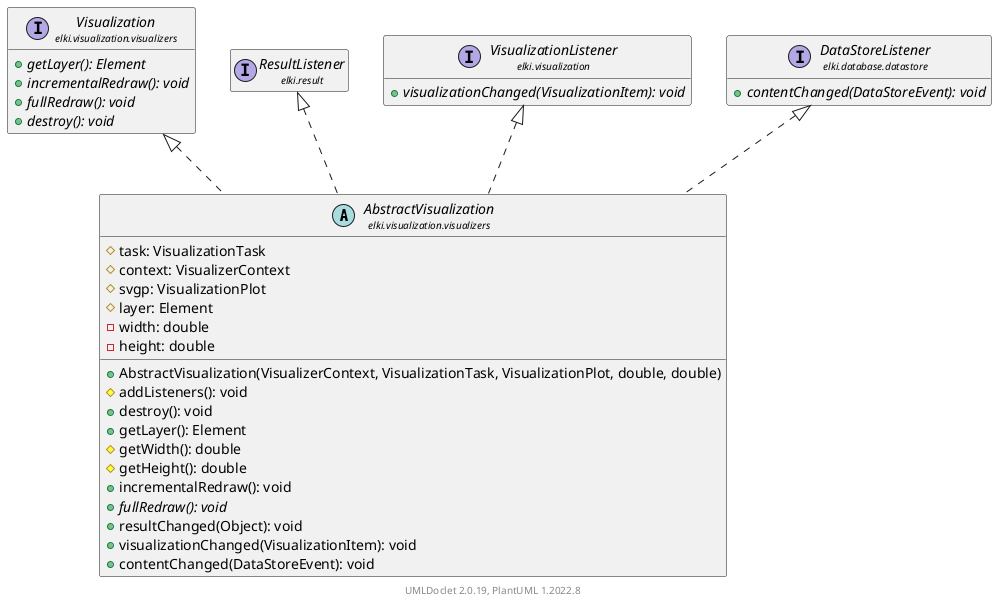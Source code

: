@startuml
    remove .*\.(Instance|Par|Parameterizer|Factory)$
    set namespaceSeparator none
    hide empty fields
    hide empty methods

    abstract class "<size:14>AbstractVisualization\n<size:10>elki.visualization.visualizers" as elki.visualization.visualizers.AbstractVisualization [[AbstractVisualization.html]] {
        #task: VisualizationTask
        #context: VisualizerContext
        #svgp: VisualizationPlot
        #layer: Element
        -width: double
        -height: double
        +AbstractVisualization(VisualizerContext, VisualizationTask, VisualizationPlot, double, double)
        #addListeners(): void
        +destroy(): void
        +getLayer(): Element
        #getWidth(): double
        #getHeight(): double
        +incrementalRedraw(): void
        {abstract} +fullRedraw(): void
        +resultChanged(Object): void
        +visualizationChanged(VisualizationItem): void
        +contentChanged(DataStoreEvent): void
    }

    interface "<size:14>Visualization\n<size:10>elki.visualization.visualizers" as elki.visualization.visualizers.Visualization [[Visualization.html]] {
        {abstract} +getLayer(): Element
        {abstract} +incrementalRedraw(): void
        {abstract} +fullRedraw(): void
        {abstract} +destroy(): void
    }
    interface "<size:14>ResultListener\n<size:10>elki.result" as elki.result.ResultListener [[../../result/ResultListener.html]]
    interface "<size:14>VisualizationListener\n<size:10>elki.visualization" as elki.visualization.VisualizationListener [[../VisualizationListener.html]] {
        {abstract} +visualizationChanged(VisualizationItem): void
    }
    interface "<size:14>DataStoreListener\n<size:10>elki.database.datastore" as elki.database.datastore.DataStoreListener [[../../database/datastore/DataStoreListener.html]] {
        {abstract} +contentChanged(DataStoreEvent): void
    }

    elki.visualization.visualizers.Visualization <|.. elki.visualization.visualizers.AbstractVisualization
    elki.result.ResultListener <|.. elki.visualization.visualizers.AbstractVisualization
    elki.visualization.VisualizationListener <|.. elki.visualization.visualizers.AbstractVisualization
    elki.database.datastore.DataStoreListener <|.. elki.visualization.visualizers.AbstractVisualization

    center footer UMLDoclet 2.0.19, PlantUML 1.2022.8
@enduml
